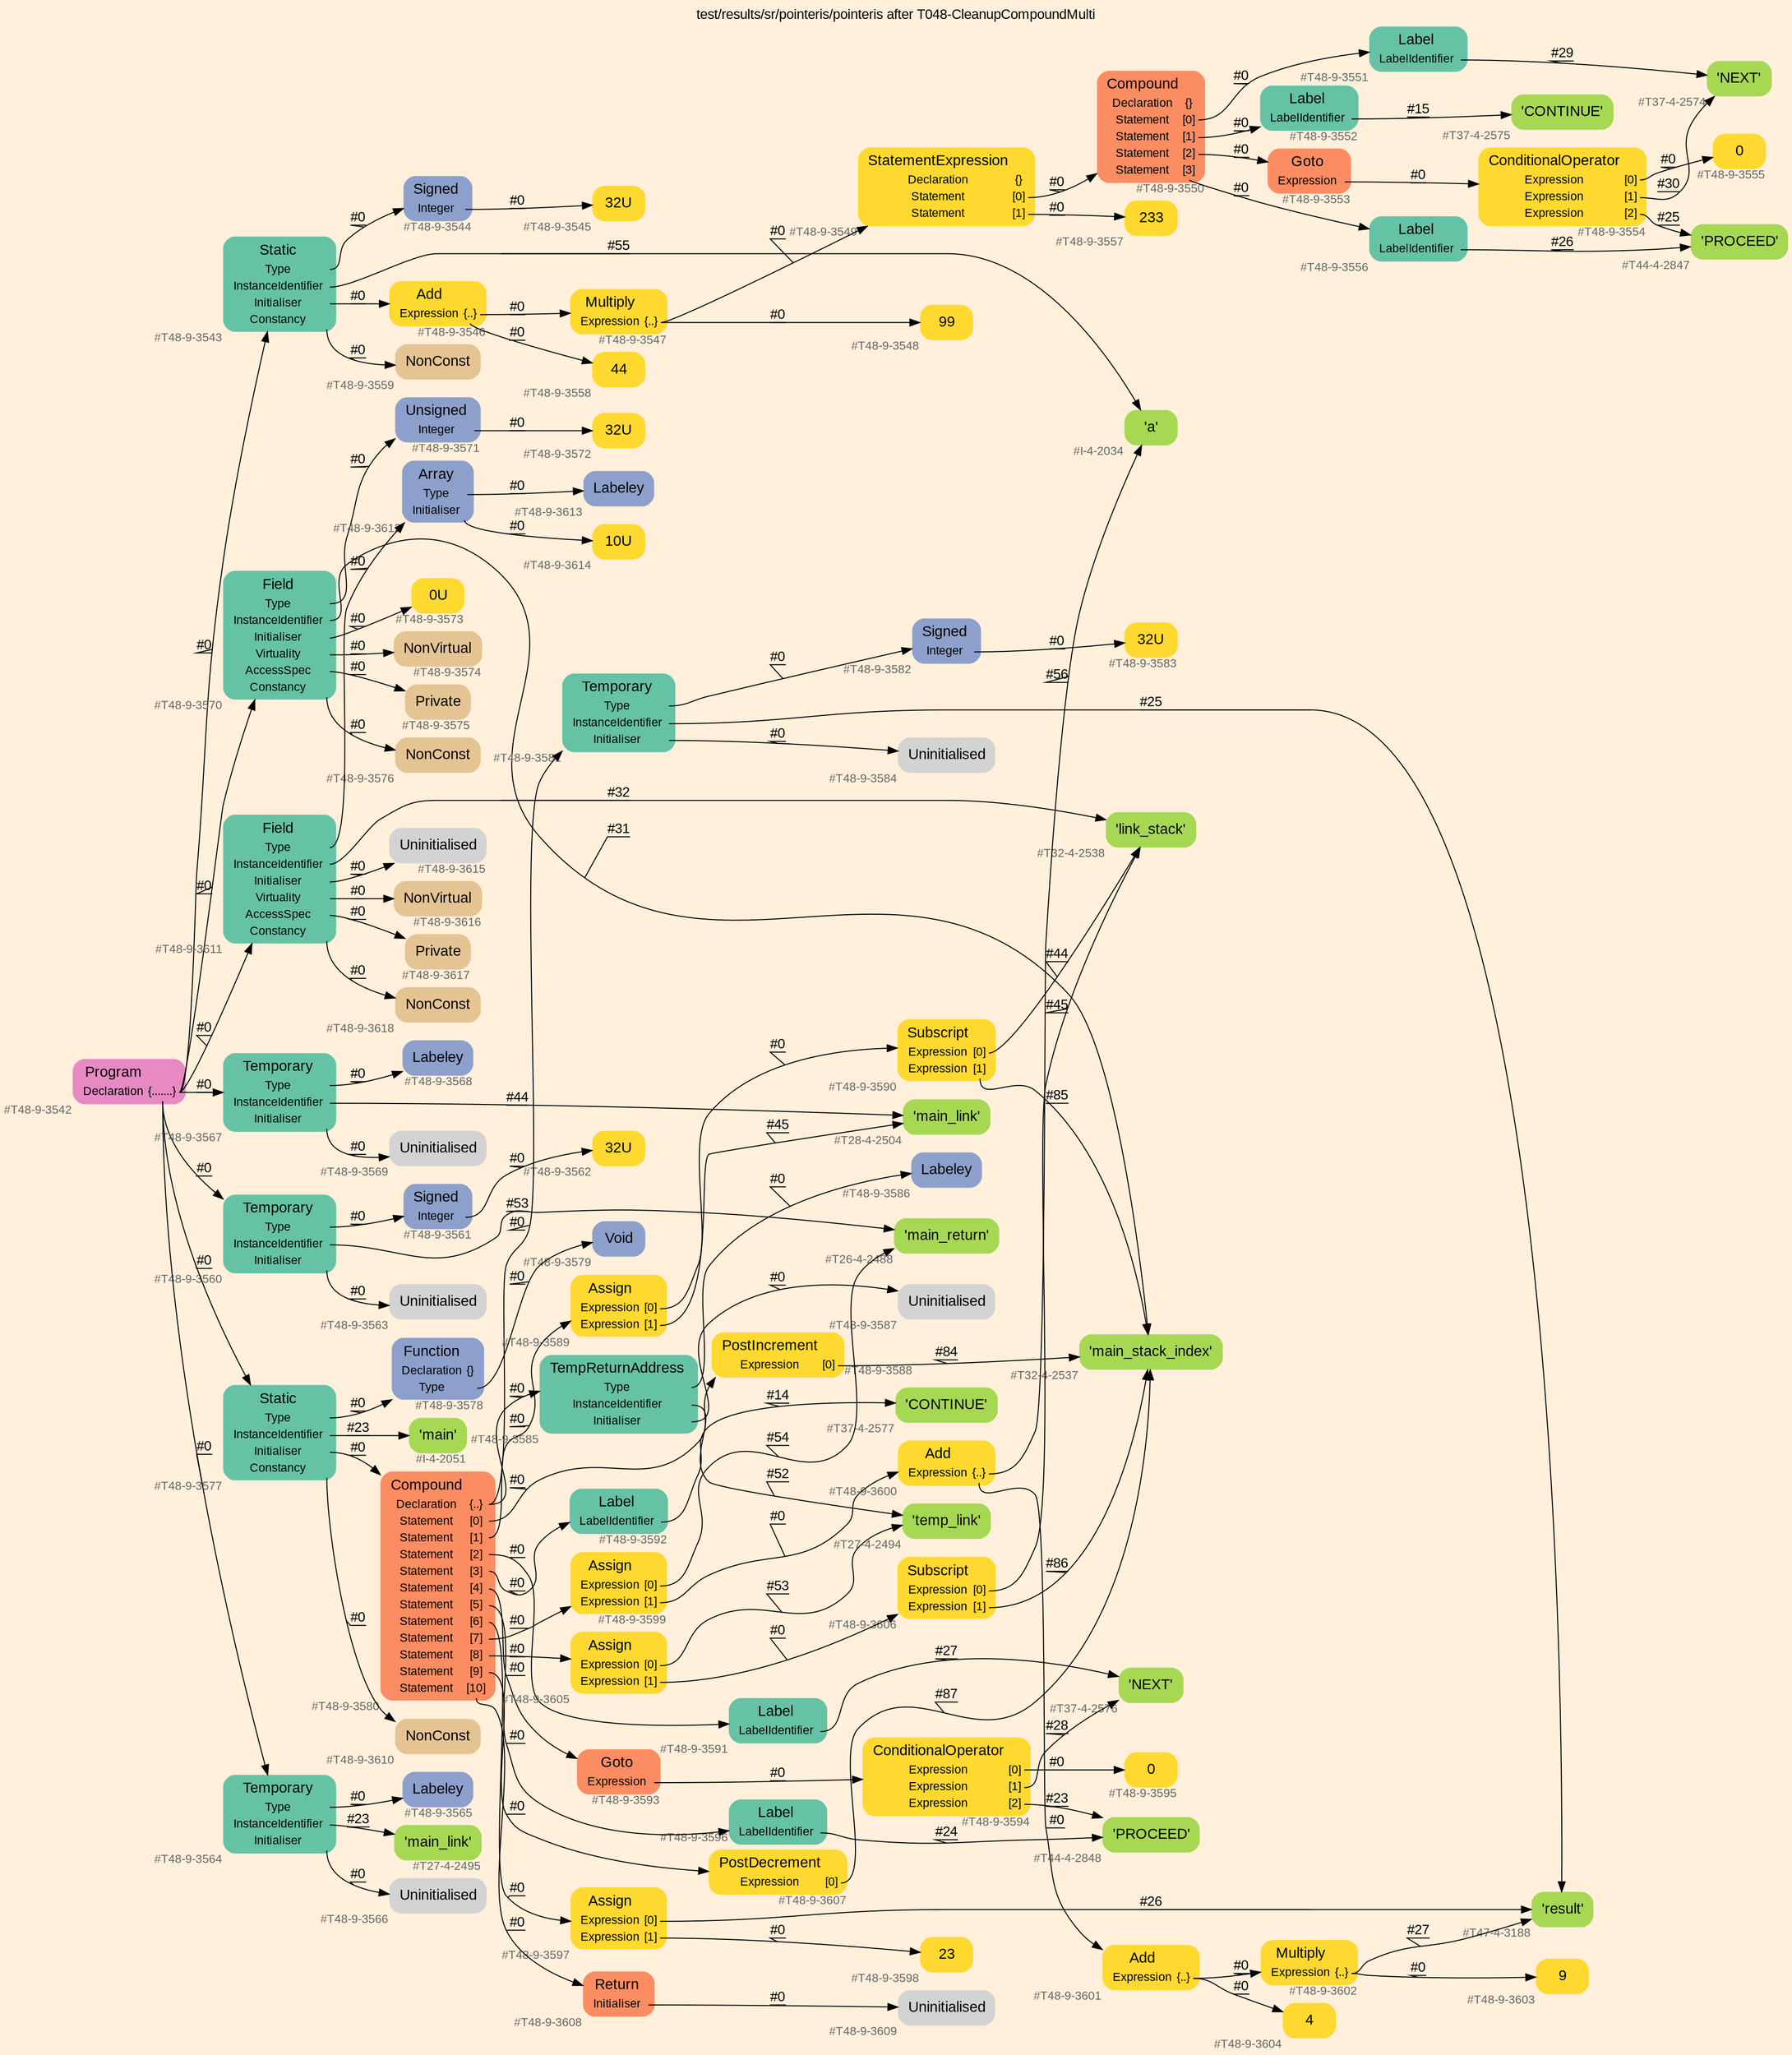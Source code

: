 digraph "test/results/sr/pointeris/pointeris after T048-CleanupCompoundMulti" {
label = "test/results/sr/pointeris/pointeris after T048-CleanupCompoundMulti"
labelloc = t
graph [
    rankdir = "LR"
    ranksep = 0.3
    bgcolor = antiquewhite1
    color = black
    fontcolor = black
    fontname = "Arial"
];
node [
    fontname = "Arial"
];
edge [
    fontname = "Arial"
];

// -------------------- node figure --------------------
// -------- block #T48-9-3542 ----------
"#T48-9-3542" [
    fillcolor = "/set28/4"
    xlabel = "#T48-9-3542"
    fontsize = "12"
    fontcolor = grey40
    shape = "plaintext"
    label = <<TABLE BORDER="0" CELLBORDER="0" CELLSPACING="0">
     <TR><TD><FONT COLOR="black" POINT-SIZE="15">Program</FONT></TD></TR>
     <TR><TD><FONT COLOR="black" POINT-SIZE="12">Declaration</FONT></TD><TD PORT="port0"><FONT COLOR="black" POINT-SIZE="12">{.......}</FONT></TD></TR>
    </TABLE>>
    style = "rounded,filled"
];

// -------- block #T48-9-3543 ----------
"#T48-9-3543" [
    fillcolor = "/set28/1"
    xlabel = "#T48-9-3543"
    fontsize = "12"
    fontcolor = grey40
    shape = "plaintext"
    label = <<TABLE BORDER="0" CELLBORDER="0" CELLSPACING="0">
     <TR><TD><FONT COLOR="black" POINT-SIZE="15">Static</FONT></TD></TR>
     <TR><TD><FONT COLOR="black" POINT-SIZE="12">Type</FONT></TD><TD PORT="port0"></TD></TR>
     <TR><TD><FONT COLOR="black" POINT-SIZE="12">InstanceIdentifier</FONT></TD><TD PORT="port1"></TD></TR>
     <TR><TD><FONT COLOR="black" POINT-SIZE="12">Initialiser</FONT></TD><TD PORT="port2"></TD></TR>
     <TR><TD><FONT COLOR="black" POINT-SIZE="12">Constancy</FONT></TD><TD PORT="port3"></TD></TR>
    </TABLE>>
    style = "rounded,filled"
];

// -------- block #T48-9-3544 ----------
"#T48-9-3544" [
    fillcolor = "/set28/3"
    xlabel = "#T48-9-3544"
    fontsize = "12"
    fontcolor = grey40
    shape = "plaintext"
    label = <<TABLE BORDER="0" CELLBORDER="0" CELLSPACING="0">
     <TR><TD><FONT COLOR="black" POINT-SIZE="15">Signed</FONT></TD></TR>
     <TR><TD><FONT COLOR="black" POINT-SIZE="12">Integer</FONT></TD><TD PORT="port0"></TD></TR>
    </TABLE>>
    style = "rounded,filled"
];

// -------- block #T48-9-3545 ----------
"#T48-9-3545" [
    fillcolor = "/set28/6"
    xlabel = "#T48-9-3545"
    fontsize = "12"
    fontcolor = grey40
    shape = "plaintext"
    label = <<TABLE BORDER="0" CELLBORDER="0" CELLSPACING="0">
     <TR><TD><FONT COLOR="black" POINT-SIZE="15">32U</FONT></TD></TR>
    </TABLE>>
    style = "rounded,filled"
];

// -------- block #I-4-2034 ----------
"#I-4-2034" [
    fillcolor = "/set28/5"
    xlabel = "#I-4-2034"
    fontsize = "12"
    fontcolor = grey40
    shape = "plaintext"
    label = <<TABLE BORDER="0" CELLBORDER="0" CELLSPACING="0">
     <TR><TD><FONT COLOR="black" POINT-SIZE="15">'a'</FONT></TD></TR>
    </TABLE>>
    style = "rounded,filled"
];

// -------- block #T48-9-3546 ----------
"#T48-9-3546" [
    fillcolor = "/set28/6"
    xlabel = "#T48-9-3546"
    fontsize = "12"
    fontcolor = grey40
    shape = "plaintext"
    label = <<TABLE BORDER="0" CELLBORDER="0" CELLSPACING="0">
     <TR><TD><FONT COLOR="black" POINT-SIZE="15">Add</FONT></TD></TR>
     <TR><TD><FONT COLOR="black" POINT-SIZE="12">Expression</FONT></TD><TD PORT="port0"><FONT COLOR="black" POINT-SIZE="12">{..}</FONT></TD></TR>
    </TABLE>>
    style = "rounded,filled"
];

// -------- block #T48-9-3547 ----------
"#T48-9-3547" [
    fillcolor = "/set28/6"
    xlabel = "#T48-9-3547"
    fontsize = "12"
    fontcolor = grey40
    shape = "plaintext"
    label = <<TABLE BORDER="0" CELLBORDER="0" CELLSPACING="0">
     <TR><TD><FONT COLOR="black" POINT-SIZE="15">Multiply</FONT></TD></TR>
     <TR><TD><FONT COLOR="black" POINT-SIZE="12">Expression</FONT></TD><TD PORT="port0"><FONT COLOR="black" POINT-SIZE="12">{..}</FONT></TD></TR>
    </TABLE>>
    style = "rounded,filled"
];

// -------- block #T48-9-3548 ----------
"#T48-9-3548" [
    fillcolor = "/set28/6"
    xlabel = "#T48-9-3548"
    fontsize = "12"
    fontcolor = grey40
    shape = "plaintext"
    label = <<TABLE BORDER="0" CELLBORDER="0" CELLSPACING="0">
     <TR><TD><FONT COLOR="black" POINT-SIZE="15">99</FONT></TD></TR>
    </TABLE>>
    style = "rounded,filled"
];

// -------- block #T48-9-3549 ----------
"#T48-9-3549" [
    fillcolor = "/set28/6"
    xlabel = "#T48-9-3549"
    fontsize = "12"
    fontcolor = grey40
    shape = "plaintext"
    label = <<TABLE BORDER="0" CELLBORDER="0" CELLSPACING="0">
     <TR><TD><FONT COLOR="black" POINT-SIZE="15">StatementExpression</FONT></TD></TR>
     <TR><TD><FONT COLOR="black" POINT-SIZE="12">Declaration</FONT></TD><TD PORT="port0"><FONT COLOR="black" POINT-SIZE="12">{}</FONT></TD></TR>
     <TR><TD><FONT COLOR="black" POINT-SIZE="12">Statement</FONT></TD><TD PORT="port1"><FONT COLOR="black" POINT-SIZE="12">[0]</FONT></TD></TR>
     <TR><TD><FONT COLOR="black" POINT-SIZE="12">Statement</FONT></TD><TD PORT="port2"><FONT COLOR="black" POINT-SIZE="12">[1]</FONT></TD></TR>
    </TABLE>>
    style = "rounded,filled"
];

// -------- block #T48-9-3550 ----------
"#T48-9-3550" [
    fillcolor = "/set28/2"
    xlabel = "#T48-9-3550"
    fontsize = "12"
    fontcolor = grey40
    shape = "plaintext"
    label = <<TABLE BORDER="0" CELLBORDER="0" CELLSPACING="0">
     <TR><TD><FONT COLOR="black" POINT-SIZE="15">Compound</FONT></TD></TR>
     <TR><TD><FONT COLOR="black" POINT-SIZE="12">Declaration</FONT></TD><TD PORT="port0"><FONT COLOR="black" POINT-SIZE="12">{}</FONT></TD></TR>
     <TR><TD><FONT COLOR="black" POINT-SIZE="12">Statement</FONT></TD><TD PORT="port1"><FONT COLOR="black" POINT-SIZE="12">[0]</FONT></TD></TR>
     <TR><TD><FONT COLOR="black" POINT-SIZE="12">Statement</FONT></TD><TD PORT="port2"><FONT COLOR="black" POINT-SIZE="12">[1]</FONT></TD></TR>
     <TR><TD><FONT COLOR="black" POINT-SIZE="12">Statement</FONT></TD><TD PORT="port3"><FONT COLOR="black" POINT-SIZE="12">[2]</FONT></TD></TR>
     <TR><TD><FONT COLOR="black" POINT-SIZE="12">Statement</FONT></TD><TD PORT="port4"><FONT COLOR="black" POINT-SIZE="12">[3]</FONT></TD></TR>
    </TABLE>>
    style = "rounded,filled"
];

// -------- block #T48-9-3551 ----------
"#T48-9-3551" [
    fillcolor = "/set28/1"
    xlabel = "#T48-9-3551"
    fontsize = "12"
    fontcolor = grey40
    shape = "plaintext"
    label = <<TABLE BORDER="0" CELLBORDER="0" CELLSPACING="0">
     <TR><TD><FONT COLOR="black" POINT-SIZE="15">Label</FONT></TD></TR>
     <TR><TD><FONT COLOR="black" POINT-SIZE="12">LabelIdentifier</FONT></TD><TD PORT="port0"></TD></TR>
    </TABLE>>
    style = "rounded,filled"
];

// -------- block #T37-4-2574 ----------
"#T37-4-2574" [
    fillcolor = "/set28/5"
    xlabel = "#T37-4-2574"
    fontsize = "12"
    fontcolor = grey40
    shape = "plaintext"
    label = <<TABLE BORDER="0" CELLBORDER="0" CELLSPACING="0">
     <TR><TD><FONT COLOR="black" POINT-SIZE="15">'NEXT'</FONT></TD></TR>
    </TABLE>>
    style = "rounded,filled"
];

// -------- block #T48-9-3552 ----------
"#T48-9-3552" [
    fillcolor = "/set28/1"
    xlabel = "#T48-9-3552"
    fontsize = "12"
    fontcolor = grey40
    shape = "plaintext"
    label = <<TABLE BORDER="0" CELLBORDER="0" CELLSPACING="0">
     <TR><TD><FONT COLOR="black" POINT-SIZE="15">Label</FONT></TD></TR>
     <TR><TD><FONT COLOR="black" POINT-SIZE="12">LabelIdentifier</FONT></TD><TD PORT="port0"></TD></TR>
    </TABLE>>
    style = "rounded,filled"
];

// -------- block #T37-4-2575 ----------
"#T37-4-2575" [
    fillcolor = "/set28/5"
    xlabel = "#T37-4-2575"
    fontsize = "12"
    fontcolor = grey40
    shape = "plaintext"
    label = <<TABLE BORDER="0" CELLBORDER="0" CELLSPACING="0">
     <TR><TD><FONT COLOR="black" POINT-SIZE="15">'CONTINUE'</FONT></TD></TR>
    </TABLE>>
    style = "rounded,filled"
];

// -------- block #T48-9-3553 ----------
"#T48-9-3553" [
    fillcolor = "/set28/2"
    xlabel = "#T48-9-3553"
    fontsize = "12"
    fontcolor = grey40
    shape = "plaintext"
    label = <<TABLE BORDER="0" CELLBORDER="0" CELLSPACING="0">
     <TR><TD><FONT COLOR="black" POINT-SIZE="15">Goto</FONT></TD></TR>
     <TR><TD><FONT COLOR="black" POINT-SIZE="12">Expression</FONT></TD><TD PORT="port0"></TD></TR>
    </TABLE>>
    style = "rounded,filled"
];

// -------- block #T48-9-3554 ----------
"#T48-9-3554" [
    fillcolor = "/set28/6"
    xlabel = "#T48-9-3554"
    fontsize = "12"
    fontcolor = grey40
    shape = "plaintext"
    label = <<TABLE BORDER="0" CELLBORDER="0" CELLSPACING="0">
     <TR><TD><FONT COLOR="black" POINT-SIZE="15">ConditionalOperator</FONT></TD></TR>
     <TR><TD><FONT COLOR="black" POINT-SIZE="12">Expression</FONT></TD><TD PORT="port0"><FONT COLOR="black" POINT-SIZE="12">[0]</FONT></TD></TR>
     <TR><TD><FONT COLOR="black" POINT-SIZE="12">Expression</FONT></TD><TD PORT="port1"><FONT COLOR="black" POINT-SIZE="12">[1]</FONT></TD></TR>
     <TR><TD><FONT COLOR="black" POINT-SIZE="12">Expression</FONT></TD><TD PORT="port2"><FONT COLOR="black" POINT-SIZE="12">[2]</FONT></TD></TR>
    </TABLE>>
    style = "rounded,filled"
];

// -------- block #T48-9-3555 ----------
"#T48-9-3555" [
    fillcolor = "/set28/6"
    xlabel = "#T48-9-3555"
    fontsize = "12"
    fontcolor = grey40
    shape = "plaintext"
    label = <<TABLE BORDER="0" CELLBORDER="0" CELLSPACING="0">
     <TR><TD><FONT COLOR="black" POINT-SIZE="15">0</FONT></TD></TR>
    </TABLE>>
    style = "rounded,filled"
];

// -------- block #T44-4-2847 ----------
"#T44-4-2847" [
    fillcolor = "/set28/5"
    xlabel = "#T44-4-2847"
    fontsize = "12"
    fontcolor = grey40
    shape = "plaintext"
    label = <<TABLE BORDER="0" CELLBORDER="0" CELLSPACING="0">
     <TR><TD><FONT COLOR="black" POINT-SIZE="15">'PROCEED'</FONT></TD></TR>
    </TABLE>>
    style = "rounded,filled"
];

// -------- block #T48-9-3556 ----------
"#T48-9-3556" [
    fillcolor = "/set28/1"
    xlabel = "#T48-9-3556"
    fontsize = "12"
    fontcolor = grey40
    shape = "plaintext"
    label = <<TABLE BORDER="0" CELLBORDER="0" CELLSPACING="0">
     <TR><TD><FONT COLOR="black" POINT-SIZE="15">Label</FONT></TD></TR>
     <TR><TD><FONT COLOR="black" POINT-SIZE="12">LabelIdentifier</FONT></TD><TD PORT="port0"></TD></TR>
    </TABLE>>
    style = "rounded,filled"
];

// -------- block #T48-9-3557 ----------
"#T48-9-3557" [
    fillcolor = "/set28/6"
    xlabel = "#T48-9-3557"
    fontsize = "12"
    fontcolor = grey40
    shape = "plaintext"
    label = <<TABLE BORDER="0" CELLBORDER="0" CELLSPACING="0">
     <TR><TD><FONT COLOR="black" POINT-SIZE="15">233</FONT></TD></TR>
    </TABLE>>
    style = "rounded,filled"
];

// -------- block #T48-9-3558 ----------
"#T48-9-3558" [
    fillcolor = "/set28/6"
    xlabel = "#T48-9-3558"
    fontsize = "12"
    fontcolor = grey40
    shape = "plaintext"
    label = <<TABLE BORDER="0" CELLBORDER="0" CELLSPACING="0">
     <TR><TD><FONT COLOR="black" POINT-SIZE="15">44</FONT></TD></TR>
    </TABLE>>
    style = "rounded,filled"
];

// -------- block #T48-9-3559 ----------
"#T48-9-3559" [
    fillcolor = "/set28/7"
    xlabel = "#T48-9-3559"
    fontsize = "12"
    fontcolor = grey40
    shape = "plaintext"
    label = <<TABLE BORDER="0" CELLBORDER="0" CELLSPACING="0">
     <TR><TD><FONT COLOR="black" POINT-SIZE="15">NonConst</FONT></TD></TR>
    </TABLE>>
    style = "rounded,filled"
];

// -------- block #T48-9-3560 ----------
"#T48-9-3560" [
    fillcolor = "/set28/1"
    xlabel = "#T48-9-3560"
    fontsize = "12"
    fontcolor = grey40
    shape = "plaintext"
    label = <<TABLE BORDER="0" CELLBORDER="0" CELLSPACING="0">
     <TR><TD><FONT COLOR="black" POINT-SIZE="15">Temporary</FONT></TD></TR>
     <TR><TD><FONT COLOR="black" POINT-SIZE="12">Type</FONT></TD><TD PORT="port0"></TD></TR>
     <TR><TD><FONT COLOR="black" POINT-SIZE="12">InstanceIdentifier</FONT></TD><TD PORT="port1"></TD></TR>
     <TR><TD><FONT COLOR="black" POINT-SIZE="12">Initialiser</FONT></TD><TD PORT="port2"></TD></TR>
    </TABLE>>
    style = "rounded,filled"
];

// -------- block #T48-9-3561 ----------
"#T48-9-3561" [
    fillcolor = "/set28/3"
    xlabel = "#T48-9-3561"
    fontsize = "12"
    fontcolor = grey40
    shape = "plaintext"
    label = <<TABLE BORDER="0" CELLBORDER="0" CELLSPACING="0">
     <TR><TD><FONT COLOR="black" POINT-SIZE="15">Signed</FONT></TD></TR>
     <TR><TD><FONT COLOR="black" POINT-SIZE="12">Integer</FONT></TD><TD PORT="port0"></TD></TR>
    </TABLE>>
    style = "rounded,filled"
];

// -------- block #T48-9-3562 ----------
"#T48-9-3562" [
    fillcolor = "/set28/6"
    xlabel = "#T48-9-3562"
    fontsize = "12"
    fontcolor = grey40
    shape = "plaintext"
    label = <<TABLE BORDER="0" CELLBORDER="0" CELLSPACING="0">
     <TR><TD><FONT COLOR="black" POINT-SIZE="15">32U</FONT></TD></TR>
    </TABLE>>
    style = "rounded,filled"
];

// -------- block #T26-4-2488 ----------
"#T26-4-2488" [
    fillcolor = "/set28/5"
    xlabel = "#T26-4-2488"
    fontsize = "12"
    fontcolor = grey40
    shape = "plaintext"
    label = <<TABLE BORDER="0" CELLBORDER="0" CELLSPACING="0">
     <TR><TD><FONT COLOR="black" POINT-SIZE="15">'main_return'</FONT></TD></TR>
    </TABLE>>
    style = "rounded,filled"
];

// -------- block #T48-9-3563 ----------
"#T48-9-3563" [
    xlabel = "#T48-9-3563"
    fontsize = "12"
    fontcolor = grey40
    shape = "plaintext"
    label = <<TABLE BORDER="0" CELLBORDER="0" CELLSPACING="0">
     <TR><TD><FONT COLOR="black" POINT-SIZE="15">Uninitialised</FONT></TD></TR>
    </TABLE>>
    style = "rounded,filled"
];

// -------- block #T48-9-3564 ----------
"#T48-9-3564" [
    fillcolor = "/set28/1"
    xlabel = "#T48-9-3564"
    fontsize = "12"
    fontcolor = grey40
    shape = "plaintext"
    label = <<TABLE BORDER="0" CELLBORDER="0" CELLSPACING="0">
     <TR><TD><FONT COLOR="black" POINT-SIZE="15">Temporary</FONT></TD></TR>
     <TR><TD><FONT COLOR="black" POINT-SIZE="12">Type</FONT></TD><TD PORT="port0"></TD></TR>
     <TR><TD><FONT COLOR="black" POINT-SIZE="12">InstanceIdentifier</FONT></TD><TD PORT="port1"></TD></TR>
     <TR><TD><FONT COLOR="black" POINT-SIZE="12">Initialiser</FONT></TD><TD PORT="port2"></TD></TR>
    </TABLE>>
    style = "rounded,filled"
];

// -------- block #T48-9-3565 ----------
"#T48-9-3565" [
    fillcolor = "/set28/3"
    xlabel = "#T48-9-3565"
    fontsize = "12"
    fontcolor = grey40
    shape = "plaintext"
    label = <<TABLE BORDER="0" CELLBORDER="0" CELLSPACING="0">
     <TR><TD><FONT COLOR="black" POINT-SIZE="15">Labeley</FONT></TD></TR>
    </TABLE>>
    style = "rounded,filled"
];

// -------- block #T27-4-2495 ----------
"#T27-4-2495" [
    fillcolor = "/set28/5"
    xlabel = "#T27-4-2495"
    fontsize = "12"
    fontcolor = grey40
    shape = "plaintext"
    label = <<TABLE BORDER="0" CELLBORDER="0" CELLSPACING="0">
     <TR><TD><FONT COLOR="black" POINT-SIZE="15">'main_link'</FONT></TD></TR>
    </TABLE>>
    style = "rounded,filled"
];

// -------- block #T48-9-3566 ----------
"#T48-9-3566" [
    xlabel = "#T48-9-3566"
    fontsize = "12"
    fontcolor = grey40
    shape = "plaintext"
    label = <<TABLE BORDER="0" CELLBORDER="0" CELLSPACING="0">
     <TR><TD><FONT COLOR="black" POINT-SIZE="15">Uninitialised</FONT></TD></TR>
    </TABLE>>
    style = "rounded,filled"
];

// -------- block #T48-9-3567 ----------
"#T48-9-3567" [
    fillcolor = "/set28/1"
    xlabel = "#T48-9-3567"
    fontsize = "12"
    fontcolor = grey40
    shape = "plaintext"
    label = <<TABLE BORDER="0" CELLBORDER="0" CELLSPACING="0">
     <TR><TD><FONT COLOR="black" POINT-SIZE="15">Temporary</FONT></TD></TR>
     <TR><TD><FONT COLOR="black" POINT-SIZE="12">Type</FONT></TD><TD PORT="port0"></TD></TR>
     <TR><TD><FONT COLOR="black" POINT-SIZE="12">InstanceIdentifier</FONT></TD><TD PORT="port1"></TD></TR>
     <TR><TD><FONT COLOR="black" POINT-SIZE="12">Initialiser</FONT></TD><TD PORT="port2"></TD></TR>
    </TABLE>>
    style = "rounded,filled"
];

// -------- block #T48-9-3568 ----------
"#T48-9-3568" [
    fillcolor = "/set28/3"
    xlabel = "#T48-9-3568"
    fontsize = "12"
    fontcolor = grey40
    shape = "plaintext"
    label = <<TABLE BORDER="0" CELLBORDER="0" CELLSPACING="0">
     <TR><TD><FONT COLOR="black" POINT-SIZE="15">Labeley</FONT></TD></TR>
    </TABLE>>
    style = "rounded,filled"
];

// -------- block #T28-4-2504 ----------
"#T28-4-2504" [
    fillcolor = "/set28/5"
    xlabel = "#T28-4-2504"
    fontsize = "12"
    fontcolor = grey40
    shape = "plaintext"
    label = <<TABLE BORDER="0" CELLBORDER="0" CELLSPACING="0">
     <TR><TD><FONT COLOR="black" POINT-SIZE="15">'main_link'</FONT></TD></TR>
    </TABLE>>
    style = "rounded,filled"
];

// -------- block #T48-9-3569 ----------
"#T48-9-3569" [
    xlabel = "#T48-9-3569"
    fontsize = "12"
    fontcolor = grey40
    shape = "plaintext"
    label = <<TABLE BORDER="0" CELLBORDER="0" CELLSPACING="0">
     <TR><TD><FONT COLOR="black" POINT-SIZE="15">Uninitialised</FONT></TD></TR>
    </TABLE>>
    style = "rounded,filled"
];

// -------- block #T48-9-3570 ----------
"#T48-9-3570" [
    fillcolor = "/set28/1"
    xlabel = "#T48-9-3570"
    fontsize = "12"
    fontcolor = grey40
    shape = "plaintext"
    label = <<TABLE BORDER="0" CELLBORDER="0" CELLSPACING="0">
     <TR><TD><FONT COLOR="black" POINT-SIZE="15">Field</FONT></TD></TR>
     <TR><TD><FONT COLOR="black" POINT-SIZE="12">Type</FONT></TD><TD PORT="port0"></TD></TR>
     <TR><TD><FONT COLOR="black" POINT-SIZE="12">InstanceIdentifier</FONT></TD><TD PORT="port1"></TD></TR>
     <TR><TD><FONT COLOR="black" POINT-SIZE="12">Initialiser</FONT></TD><TD PORT="port2"></TD></TR>
     <TR><TD><FONT COLOR="black" POINT-SIZE="12">Virtuality</FONT></TD><TD PORT="port3"></TD></TR>
     <TR><TD><FONT COLOR="black" POINT-SIZE="12">AccessSpec</FONT></TD><TD PORT="port4"></TD></TR>
     <TR><TD><FONT COLOR="black" POINT-SIZE="12">Constancy</FONT></TD><TD PORT="port5"></TD></TR>
    </TABLE>>
    style = "rounded,filled"
];

// -------- block #T48-9-3571 ----------
"#T48-9-3571" [
    fillcolor = "/set28/3"
    xlabel = "#T48-9-3571"
    fontsize = "12"
    fontcolor = grey40
    shape = "plaintext"
    label = <<TABLE BORDER="0" CELLBORDER="0" CELLSPACING="0">
     <TR><TD><FONT COLOR="black" POINT-SIZE="15">Unsigned</FONT></TD></TR>
     <TR><TD><FONT COLOR="black" POINT-SIZE="12">Integer</FONT></TD><TD PORT="port0"></TD></TR>
    </TABLE>>
    style = "rounded,filled"
];

// -------- block #T48-9-3572 ----------
"#T48-9-3572" [
    fillcolor = "/set28/6"
    xlabel = "#T48-9-3572"
    fontsize = "12"
    fontcolor = grey40
    shape = "plaintext"
    label = <<TABLE BORDER="0" CELLBORDER="0" CELLSPACING="0">
     <TR><TD><FONT COLOR="black" POINT-SIZE="15">32U</FONT></TD></TR>
    </TABLE>>
    style = "rounded,filled"
];

// -------- block #T32-4-2537 ----------
"#T32-4-2537" [
    fillcolor = "/set28/5"
    xlabel = "#T32-4-2537"
    fontsize = "12"
    fontcolor = grey40
    shape = "plaintext"
    label = <<TABLE BORDER="0" CELLBORDER="0" CELLSPACING="0">
     <TR><TD><FONT COLOR="black" POINT-SIZE="15">'main_stack_index'</FONT></TD></TR>
    </TABLE>>
    style = "rounded,filled"
];

// -------- block #T48-9-3573 ----------
"#T48-9-3573" [
    fillcolor = "/set28/6"
    xlabel = "#T48-9-3573"
    fontsize = "12"
    fontcolor = grey40
    shape = "plaintext"
    label = <<TABLE BORDER="0" CELLBORDER="0" CELLSPACING="0">
     <TR><TD><FONT COLOR="black" POINT-SIZE="15">0U</FONT></TD></TR>
    </TABLE>>
    style = "rounded,filled"
];

// -------- block #T48-9-3574 ----------
"#T48-9-3574" [
    fillcolor = "/set28/7"
    xlabel = "#T48-9-3574"
    fontsize = "12"
    fontcolor = grey40
    shape = "plaintext"
    label = <<TABLE BORDER="0" CELLBORDER="0" CELLSPACING="0">
     <TR><TD><FONT COLOR="black" POINT-SIZE="15">NonVirtual</FONT></TD></TR>
    </TABLE>>
    style = "rounded,filled"
];

// -------- block #T48-9-3575 ----------
"#T48-9-3575" [
    fillcolor = "/set28/7"
    xlabel = "#T48-9-3575"
    fontsize = "12"
    fontcolor = grey40
    shape = "plaintext"
    label = <<TABLE BORDER="0" CELLBORDER="0" CELLSPACING="0">
     <TR><TD><FONT COLOR="black" POINT-SIZE="15">Private</FONT></TD></TR>
    </TABLE>>
    style = "rounded,filled"
];

// -------- block #T48-9-3576 ----------
"#T48-9-3576" [
    fillcolor = "/set28/7"
    xlabel = "#T48-9-3576"
    fontsize = "12"
    fontcolor = grey40
    shape = "plaintext"
    label = <<TABLE BORDER="0" CELLBORDER="0" CELLSPACING="0">
     <TR><TD><FONT COLOR="black" POINT-SIZE="15">NonConst</FONT></TD></TR>
    </TABLE>>
    style = "rounded,filled"
];

// -------- block #T48-9-3577 ----------
"#T48-9-3577" [
    fillcolor = "/set28/1"
    xlabel = "#T48-9-3577"
    fontsize = "12"
    fontcolor = grey40
    shape = "plaintext"
    label = <<TABLE BORDER="0" CELLBORDER="0" CELLSPACING="0">
     <TR><TD><FONT COLOR="black" POINT-SIZE="15">Static</FONT></TD></TR>
     <TR><TD><FONT COLOR="black" POINT-SIZE="12">Type</FONT></TD><TD PORT="port0"></TD></TR>
     <TR><TD><FONT COLOR="black" POINT-SIZE="12">InstanceIdentifier</FONT></TD><TD PORT="port1"></TD></TR>
     <TR><TD><FONT COLOR="black" POINT-SIZE="12">Initialiser</FONT></TD><TD PORT="port2"></TD></TR>
     <TR><TD><FONT COLOR="black" POINT-SIZE="12">Constancy</FONT></TD><TD PORT="port3"></TD></TR>
    </TABLE>>
    style = "rounded,filled"
];

// -------- block #T48-9-3578 ----------
"#T48-9-3578" [
    fillcolor = "/set28/3"
    xlabel = "#T48-9-3578"
    fontsize = "12"
    fontcolor = grey40
    shape = "plaintext"
    label = <<TABLE BORDER="0" CELLBORDER="0" CELLSPACING="0">
     <TR><TD><FONT COLOR="black" POINT-SIZE="15">Function</FONT></TD></TR>
     <TR><TD><FONT COLOR="black" POINT-SIZE="12">Declaration</FONT></TD><TD PORT="port0"><FONT COLOR="black" POINT-SIZE="12">{}</FONT></TD></TR>
     <TR><TD><FONT COLOR="black" POINT-SIZE="12">Type</FONT></TD><TD PORT="port1"></TD></TR>
    </TABLE>>
    style = "rounded,filled"
];

// -------- block #T48-9-3579 ----------
"#T48-9-3579" [
    fillcolor = "/set28/3"
    xlabel = "#T48-9-3579"
    fontsize = "12"
    fontcolor = grey40
    shape = "plaintext"
    label = <<TABLE BORDER="0" CELLBORDER="0" CELLSPACING="0">
     <TR><TD><FONT COLOR="black" POINT-SIZE="15">Void</FONT></TD></TR>
    </TABLE>>
    style = "rounded,filled"
];

// -------- block #I-4-2051 ----------
"#I-4-2051" [
    fillcolor = "/set28/5"
    xlabel = "#I-4-2051"
    fontsize = "12"
    fontcolor = grey40
    shape = "plaintext"
    label = <<TABLE BORDER="0" CELLBORDER="0" CELLSPACING="0">
     <TR><TD><FONT COLOR="black" POINT-SIZE="15">'main'</FONT></TD></TR>
    </TABLE>>
    style = "rounded,filled"
];

// -------- block #T48-9-3580 ----------
"#T48-9-3580" [
    fillcolor = "/set28/2"
    xlabel = "#T48-9-3580"
    fontsize = "12"
    fontcolor = grey40
    shape = "plaintext"
    label = <<TABLE BORDER="0" CELLBORDER="0" CELLSPACING="0">
     <TR><TD><FONT COLOR="black" POINT-SIZE="15">Compound</FONT></TD></TR>
     <TR><TD><FONT COLOR="black" POINT-SIZE="12">Declaration</FONT></TD><TD PORT="port0"><FONT COLOR="black" POINT-SIZE="12">{..}</FONT></TD></TR>
     <TR><TD><FONT COLOR="black" POINT-SIZE="12">Statement</FONT></TD><TD PORT="port1"><FONT COLOR="black" POINT-SIZE="12">[0]</FONT></TD></TR>
     <TR><TD><FONT COLOR="black" POINT-SIZE="12">Statement</FONT></TD><TD PORT="port2"><FONT COLOR="black" POINT-SIZE="12">[1]</FONT></TD></TR>
     <TR><TD><FONT COLOR="black" POINT-SIZE="12">Statement</FONT></TD><TD PORT="port3"><FONT COLOR="black" POINT-SIZE="12">[2]</FONT></TD></TR>
     <TR><TD><FONT COLOR="black" POINT-SIZE="12">Statement</FONT></TD><TD PORT="port4"><FONT COLOR="black" POINT-SIZE="12">[3]</FONT></TD></TR>
     <TR><TD><FONT COLOR="black" POINT-SIZE="12">Statement</FONT></TD><TD PORT="port5"><FONT COLOR="black" POINT-SIZE="12">[4]</FONT></TD></TR>
     <TR><TD><FONT COLOR="black" POINT-SIZE="12">Statement</FONT></TD><TD PORT="port6"><FONT COLOR="black" POINT-SIZE="12">[5]</FONT></TD></TR>
     <TR><TD><FONT COLOR="black" POINT-SIZE="12">Statement</FONT></TD><TD PORT="port7"><FONT COLOR="black" POINT-SIZE="12">[6]</FONT></TD></TR>
     <TR><TD><FONT COLOR="black" POINT-SIZE="12">Statement</FONT></TD><TD PORT="port8"><FONT COLOR="black" POINT-SIZE="12">[7]</FONT></TD></TR>
     <TR><TD><FONT COLOR="black" POINT-SIZE="12">Statement</FONT></TD><TD PORT="port9"><FONT COLOR="black" POINT-SIZE="12">[8]</FONT></TD></TR>
     <TR><TD><FONT COLOR="black" POINT-SIZE="12">Statement</FONT></TD><TD PORT="port10"><FONT COLOR="black" POINT-SIZE="12">[9]</FONT></TD></TR>
     <TR><TD><FONT COLOR="black" POINT-SIZE="12">Statement</FONT></TD><TD PORT="port11"><FONT COLOR="black" POINT-SIZE="12">[10]</FONT></TD></TR>
    </TABLE>>
    style = "rounded,filled"
];

// -------- block #T48-9-3581 ----------
"#T48-9-3581" [
    fillcolor = "/set28/1"
    xlabel = "#T48-9-3581"
    fontsize = "12"
    fontcolor = grey40
    shape = "plaintext"
    label = <<TABLE BORDER="0" CELLBORDER="0" CELLSPACING="0">
     <TR><TD><FONT COLOR="black" POINT-SIZE="15">Temporary</FONT></TD></TR>
     <TR><TD><FONT COLOR="black" POINT-SIZE="12">Type</FONT></TD><TD PORT="port0"></TD></TR>
     <TR><TD><FONT COLOR="black" POINT-SIZE="12">InstanceIdentifier</FONT></TD><TD PORT="port1"></TD></TR>
     <TR><TD><FONT COLOR="black" POINT-SIZE="12">Initialiser</FONT></TD><TD PORT="port2"></TD></TR>
    </TABLE>>
    style = "rounded,filled"
];

// -------- block #T48-9-3582 ----------
"#T48-9-3582" [
    fillcolor = "/set28/3"
    xlabel = "#T48-9-3582"
    fontsize = "12"
    fontcolor = grey40
    shape = "plaintext"
    label = <<TABLE BORDER="0" CELLBORDER="0" CELLSPACING="0">
     <TR><TD><FONT COLOR="black" POINT-SIZE="15">Signed</FONT></TD></TR>
     <TR><TD><FONT COLOR="black" POINT-SIZE="12">Integer</FONT></TD><TD PORT="port0"></TD></TR>
    </TABLE>>
    style = "rounded,filled"
];

// -------- block #T48-9-3583 ----------
"#T48-9-3583" [
    fillcolor = "/set28/6"
    xlabel = "#T48-9-3583"
    fontsize = "12"
    fontcolor = grey40
    shape = "plaintext"
    label = <<TABLE BORDER="0" CELLBORDER="0" CELLSPACING="0">
     <TR><TD><FONT COLOR="black" POINT-SIZE="15">32U</FONT></TD></TR>
    </TABLE>>
    style = "rounded,filled"
];

// -------- block #T47-4-3188 ----------
"#T47-4-3188" [
    fillcolor = "/set28/5"
    xlabel = "#T47-4-3188"
    fontsize = "12"
    fontcolor = grey40
    shape = "plaintext"
    label = <<TABLE BORDER="0" CELLBORDER="0" CELLSPACING="0">
     <TR><TD><FONT COLOR="black" POINT-SIZE="15">'result'</FONT></TD></TR>
    </TABLE>>
    style = "rounded,filled"
];

// -------- block #T48-9-3584 ----------
"#T48-9-3584" [
    xlabel = "#T48-9-3584"
    fontsize = "12"
    fontcolor = grey40
    shape = "plaintext"
    label = <<TABLE BORDER="0" CELLBORDER="0" CELLSPACING="0">
     <TR><TD><FONT COLOR="black" POINT-SIZE="15">Uninitialised</FONT></TD></TR>
    </TABLE>>
    style = "rounded,filled"
];

// -------- block #T48-9-3585 ----------
"#T48-9-3585" [
    fillcolor = "/set28/1"
    xlabel = "#T48-9-3585"
    fontsize = "12"
    fontcolor = grey40
    shape = "plaintext"
    label = <<TABLE BORDER="0" CELLBORDER="0" CELLSPACING="0">
     <TR><TD><FONT COLOR="black" POINT-SIZE="15">TempReturnAddress</FONT></TD></TR>
     <TR><TD><FONT COLOR="black" POINT-SIZE="12">Type</FONT></TD><TD PORT="port0"></TD></TR>
     <TR><TD><FONT COLOR="black" POINT-SIZE="12">InstanceIdentifier</FONT></TD><TD PORT="port1"></TD></TR>
     <TR><TD><FONT COLOR="black" POINT-SIZE="12">Initialiser</FONT></TD><TD PORT="port2"></TD></TR>
    </TABLE>>
    style = "rounded,filled"
];

// -------- block #T48-9-3586 ----------
"#T48-9-3586" [
    fillcolor = "/set28/3"
    xlabel = "#T48-9-3586"
    fontsize = "12"
    fontcolor = grey40
    shape = "plaintext"
    label = <<TABLE BORDER="0" CELLBORDER="0" CELLSPACING="0">
     <TR><TD><FONT COLOR="black" POINT-SIZE="15">Labeley</FONT></TD></TR>
    </TABLE>>
    style = "rounded,filled"
];

// -------- block #T27-4-2494 ----------
"#T27-4-2494" [
    fillcolor = "/set28/5"
    xlabel = "#T27-4-2494"
    fontsize = "12"
    fontcolor = grey40
    shape = "plaintext"
    label = <<TABLE BORDER="0" CELLBORDER="0" CELLSPACING="0">
     <TR><TD><FONT COLOR="black" POINT-SIZE="15">'temp_link'</FONT></TD></TR>
    </TABLE>>
    style = "rounded,filled"
];

// -------- block #T48-9-3587 ----------
"#T48-9-3587" [
    xlabel = "#T48-9-3587"
    fontsize = "12"
    fontcolor = grey40
    shape = "plaintext"
    label = <<TABLE BORDER="0" CELLBORDER="0" CELLSPACING="0">
     <TR><TD><FONT COLOR="black" POINT-SIZE="15">Uninitialised</FONT></TD></TR>
    </TABLE>>
    style = "rounded,filled"
];

// -------- block #T48-9-3588 ----------
"#T48-9-3588" [
    fillcolor = "/set28/6"
    xlabel = "#T48-9-3588"
    fontsize = "12"
    fontcolor = grey40
    shape = "plaintext"
    label = <<TABLE BORDER="0" CELLBORDER="0" CELLSPACING="0">
     <TR><TD><FONT COLOR="black" POINT-SIZE="15">PostIncrement</FONT></TD></TR>
     <TR><TD><FONT COLOR="black" POINT-SIZE="12">Expression</FONT></TD><TD PORT="port0"><FONT COLOR="black" POINT-SIZE="12">[0]</FONT></TD></TR>
    </TABLE>>
    style = "rounded,filled"
];

// -------- block #T48-9-3589 ----------
"#T48-9-3589" [
    fillcolor = "/set28/6"
    xlabel = "#T48-9-3589"
    fontsize = "12"
    fontcolor = grey40
    shape = "plaintext"
    label = <<TABLE BORDER="0" CELLBORDER="0" CELLSPACING="0">
     <TR><TD><FONT COLOR="black" POINT-SIZE="15">Assign</FONT></TD></TR>
     <TR><TD><FONT COLOR="black" POINT-SIZE="12">Expression</FONT></TD><TD PORT="port0"><FONT COLOR="black" POINT-SIZE="12">[0]</FONT></TD></TR>
     <TR><TD><FONT COLOR="black" POINT-SIZE="12">Expression</FONT></TD><TD PORT="port1"><FONT COLOR="black" POINT-SIZE="12">[1]</FONT></TD></TR>
    </TABLE>>
    style = "rounded,filled"
];

// -------- block #T48-9-3590 ----------
"#T48-9-3590" [
    fillcolor = "/set28/6"
    xlabel = "#T48-9-3590"
    fontsize = "12"
    fontcolor = grey40
    shape = "plaintext"
    label = <<TABLE BORDER="0" CELLBORDER="0" CELLSPACING="0">
     <TR><TD><FONT COLOR="black" POINT-SIZE="15">Subscript</FONT></TD></TR>
     <TR><TD><FONT COLOR="black" POINT-SIZE="12">Expression</FONT></TD><TD PORT="port0"><FONT COLOR="black" POINT-SIZE="12">[0]</FONT></TD></TR>
     <TR><TD><FONT COLOR="black" POINT-SIZE="12">Expression</FONT></TD><TD PORT="port1"><FONT COLOR="black" POINT-SIZE="12">[1]</FONT></TD></TR>
    </TABLE>>
    style = "rounded,filled"
];

// -------- block #T32-4-2538 ----------
"#T32-4-2538" [
    fillcolor = "/set28/5"
    xlabel = "#T32-4-2538"
    fontsize = "12"
    fontcolor = grey40
    shape = "plaintext"
    label = <<TABLE BORDER="0" CELLBORDER="0" CELLSPACING="0">
     <TR><TD><FONT COLOR="black" POINT-SIZE="15">'link_stack'</FONT></TD></TR>
    </TABLE>>
    style = "rounded,filled"
];

// -------- block #T48-9-3591 ----------
"#T48-9-3591" [
    fillcolor = "/set28/1"
    xlabel = "#T48-9-3591"
    fontsize = "12"
    fontcolor = grey40
    shape = "plaintext"
    label = <<TABLE BORDER="0" CELLBORDER="0" CELLSPACING="0">
     <TR><TD><FONT COLOR="black" POINT-SIZE="15">Label</FONT></TD></TR>
     <TR><TD><FONT COLOR="black" POINT-SIZE="12">LabelIdentifier</FONT></TD><TD PORT="port0"></TD></TR>
    </TABLE>>
    style = "rounded,filled"
];

// -------- block #T37-4-2576 ----------
"#T37-4-2576" [
    fillcolor = "/set28/5"
    xlabel = "#T37-4-2576"
    fontsize = "12"
    fontcolor = grey40
    shape = "plaintext"
    label = <<TABLE BORDER="0" CELLBORDER="0" CELLSPACING="0">
     <TR><TD><FONT COLOR="black" POINT-SIZE="15">'NEXT'</FONT></TD></TR>
    </TABLE>>
    style = "rounded,filled"
];

// -------- block #T48-9-3592 ----------
"#T48-9-3592" [
    fillcolor = "/set28/1"
    xlabel = "#T48-9-3592"
    fontsize = "12"
    fontcolor = grey40
    shape = "plaintext"
    label = <<TABLE BORDER="0" CELLBORDER="0" CELLSPACING="0">
     <TR><TD><FONT COLOR="black" POINT-SIZE="15">Label</FONT></TD></TR>
     <TR><TD><FONT COLOR="black" POINT-SIZE="12">LabelIdentifier</FONT></TD><TD PORT="port0"></TD></TR>
    </TABLE>>
    style = "rounded,filled"
];

// -------- block #T37-4-2577 ----------
"#T37-4-2577" [
    fillcolor = "/set28/5"
    xlabel = "#T37-4-2577"
    fontsize = "12"
    fontcolor = grey40
    shape = "plaintext"
    label = <<TABLE BORDER="0" CELLBORDER="0" CELLSPACING="0">
     <TR><TD><FONT COLOR="black" POINT-SIZE="15">'CONTINUE'</FONT></TD></TR>
    </TABLE>>
    style = "rounded,filled"
];

// -------- block #T48-9-3593 ----------
"#T48-9-3593" [
    fillcolor = "/set28/2"
    xlabel = "#T48-9-3593"
    fontsize = "12"
    fontcolor = grey40
    shape = "plaintext"
    label = <<TABLE BORDER="0" CELLBORDER="0" CELLSPACING="0">
     <TR><TD><FONT COLOR="black" POINT-SIZE="15">Goto</FONT></TD></TR>
     <TR><TD><FONT COLOR="black" POINT-SIZE="12">Expression</FONT></TD><TD PORT="port0"></TD></TR>
    </TABLE>>
    style = "rounded,filled"
];

// -------- block #T48-9-3594 ----------
"#T48-9-3594" [
    fillcolor = "/set28/6"
    xlabel = "#T48-9-3594"
    fontsize = "12"
    fontcolor = grey40
    shape = "plaintext"
    label = <<TABLE BORDER="0" CELLBORDER="0" CELLSPACING="0">
     <TR><TD><FONT COLOR="black" POINT-SIZE="15">ConditionalOperator</FONT></TD></TR>
     <TR><TD><FONT COLOR="black" POINT-SIZE="12">Expression</FONT></TD><TD PORT="port0"><FONT COLOR="black" POINT-SIZE="12">[0]</FONT></TD></TR>
     <TR><TD><FONT COLOR="black" POINT-SIZE="12">Expression</FONT></TD><TD PORT="port1"><FONT COLOR="black" POINT-SIZE="12">[1]</FONT></TD></TR>
     <TR><TD><FONT COLOR="black" POINT-SIZE="12">Expression</FONT></TD><TD PORT="port2"><FONT COLOR="black" POINT-SIZE="12">[2]</FONT></TD></TR>
    </TABLE>>
    style = "rounded,filled"
];

// -------- block #T48-9-3595 ----------
"#T48-9-3595" [
    fillcolor = "/set28/6"
    xlabel = "#T48-9-3595"
    fontsize = "12"
    fontcolor = grey40
    shape = "plaintext"
    label = <<TABLE BORDER="0" CELLBORDER="0" CELLSPACING="0">
     <TR><TD><FONT COLOR="black" POINT-SIZE="15">0</FONT></TD></TR>
    </TABLE>>
    style = "rounded,filled"
];

// -------- block #T44-4-2848 ----------
"#T44-4-2848" [
    fillcolor = "/set28/5"
    xlabel = "#T44-4-2848"
    fontsize = "12"
    fontcolor = grey40
    shape = "plaintext"
    label = <<TABLE BORDER="0" CELLBORDER="0" CELLSPACING="0">
     <TR><TD><FONT COLOR="black" POINT-SIZE="15">'PROCEED'</FONT></TD></TR>
    </TABLE>>
    style = "rounded,filled"
];

// -------- block #T48-9-3596 ----------
"#T48-9-3596" [
    fillcolor = "/set28/1"
    xlabel = "#T48-9-3596"
    fontsize = "12"
    fontcolor = grey40
    shape = "plaintext"
    label = <<TABLE BORDER="0" CELLBORDER="0" CELLSPACING="0">
     <TR><TD><FONT COLOR="black" POINT-SIZE="15">Label</FONT></TD></TR>
     <TR><TD><FONT COLOR="black" POINT-SIZE="12">LabelIdentifier</FONT></TD><TD PORT="port0"></TD></TR>
    </TABLE>>
    style = "rounded,filled"
];

// -------- block #T48-9-3597 ----------
"#T48-9-3597" [
    fillcolor = "/set28/6"
    xlabel = "#T48-9-3597"
    fontsize = "12"
    fontcolor = grey40
    shape = "plaintext"
    label = <<TABLE BORDER="0" CELLBORDER="0" CELLSPACING="0">
     <TR><TD><FONT COLOR="black" POINT-SIZE="15">Assign</FONT></TD></TR>
     <TR><TD><FONT COLOR="black" POINT-SIZE="12">Expression</FONT></TD><TD PORT="port0"><FONT COLOR="black" POINT-SIZE="12">[0]</FONT></TD></TR>
     <TR><TD><FONT COLOR="black" POINT-SIZE="12">Expression</FONT></TD><TD PORT="port1"><FONT COLOR="black" POINT-SIZE="12">[1]</FONT></TD></TR>
    </TABLE>>
    style = "rounded,filled"
];

// -------- block #T48-9-3598 ----------
"#T48-9-3598" [
    fillcolor = "/set28/6"
    xlabel = "#T48-9-3598"
    fontsize = "12"
    fontcolor = grey40
    shape = "plaintext"
    label = <<TABLE BORDER="0" CELLBORDER="0" CELLSPACING="0">
     <TR><TD><FONT COLOR="black" POINT-SIZE="15">23</FONT></TD></TR>
    </TABLE>>
    style = "rounded,filled"
];

// -------- block #T48-9-3599 ----------
"#T48-9-3599" [
    fillcolor = "/set28/6"
    xlabel = "#T48-9-3599"
    fontsize = "12"
    fontcolor = grey40
    shape = "plaintext"
    label = <<TABLE BORDER="0" CELLBORDER="0" CELLSPACING="0">
     <TR><TD><FONT COLOR="black" POINT-SIZE="15">Assign</FONT></TD></TR>
     <TR><TD><FONT COLOR="black" POINT-SIZE="12">Expression</FONT></TD><TD PORT="port0"><FONT COLOR="black" POINT-SIZE="12">[0]</FONT></TD></TR>
     <TR><TD><FONT COLOR="black" POINT-SIZE="12">Expression</FONT></TD><TD PORT="port1"><FONT COLOR="black" POINT-SIZE="12">[1]</FONT></TD></TR>
    </TABLE>>
    style = "rounded,filled"
];

// -------- block #T48-9-3600 ----------
"#T48-9-3600" [
    fillcolor = "/set28/6"
    xlabel = "#T48-9-3600"
    fontsize = "12"
    fontcolor = grey40
    shape = "plaintext"
    label = <<TABLE BORDER="0" CELLBORDER="0" CELLSPACING="0">
     <TR><TD><FONT COLOR="black" POINT-SIZE="15">Add</FONT></TD></TR>
     <TR><TD><FONT COLOR="black" POINT-SIZE="12">Expression</FONT></TD><TD PORT="port0"><FONT COLOR="black" POINT-SIZE="12">{..}</FONT></TD></TR>
    </TABLE>>
    style = "rounded,filled"
];

// -------- block #T48-9-3601 ----------
"#T48-9-3601" [
    fillcolor = "/set28/6"
    xlabel = "#T48-9-3601"
    fontsize = "12"
    fontcolor = grey40
    shape = "plaintext"
    label = <<TABLE BORDER="0" CELLBORDER="0" CELLSPACING="0">
     <TR><TD><FONT COLOR="black" POINT-SIZE="15">Add</FONT></TD></TR>
     <TR><TD><FONT COLOR="black" POINT-SIZE="12">Expression</FONT></TD><TD PORT="port0"><FONT COLOR="black" POINT-SIZE="12">{..}</FONT></TD></TR>
    </TABLE>>
    style = "rounded,filled"
];

// -------- block #T48-9-3602 ----------
"#T48-9-3602" [
    fillcolor = "/set28/6"
    xlabel = "#T48-9-3602"
    fontsize = "12"
    fontcolor = grey40
    shape = "plaintext"
    label = <<TABLE BORDER="0" CELLBORDER="0" CELLSPACING="0">
     <TR><TD><FONT COLOR="black" POINT-SIZE="15">Multiply</FONT></TD></TR>
     <TR><TD><FONT COLOR="black" POINT-SIZE="12">Expression</FONT></TD><TD PORT="port0"><FONT COLOR="black" POINT-SIZE="12">{..}</FONT></TD></TR>
    </TABLE>>
    style = "rounded,filled"
];

// -------- block #T48-9-3603 ----------
"#T48-9-3603" [
    fillcolor = "/set28/6"
    xlabel = "#T48-9-3603"
    fontsize = "12"
    fontcolor = grey40
    shape = "plaintext"
    label = <<TABLE BORDER="0" CELLBORDER="0" CELLSPACING="0">
     <TR><TD><FONT COLOR="black" POINT-SIZE="15">9</FONT></TD></TR>
    </TABLE>>
    style = "rounded,filled"
];

// -------- block #T48-9-3604 ----------
"#T48-9-3604" [
    fillcolor = "/set28/6"
    xlabel = "#T48-9-3604"
    fontsize = "12"
    fontcolor = grey40
    shape = "plaintext"
    label = <<TABLE BORDER="0" CELLBORDER="0" CELLSPACING="0">
     <TR><TD><FONT COLOR="black" POINT-SIZE="15">4</FONT></TD></TR>
    </TABLE>>
    style = "rounded,filled"
];

// -------- block #T48-9-3605 ----------
"#T48-9-3605" [
    fillcolor = "/set28/6"
    xlabel = "#T48-9-3605"
    fontsize = "12"
    fontcolor = grey40
    shape = "plaintext"
    label = <<TABLE BORDER="0" CELLBORDER="0" CELLSPACING="0">
     <TR><TD><FONT COLOR="black" POINT-SIZE="15">Assign</FONT></TD></TR>
     <TR><TD><FONT COLOR="black" POINT-SIZE="12">Expression</FONT></TD><TD PORT="port0"><FONT COLOR="black" POINT-SIZE="12">[0]</FONT></TD></TR>
     <TR><TD><FONT COLOR="black" POINT-SIZE="12">Expression</FONT></TD><TD PORT="port1"><FONT COLOR="black" POINT-SIZE="12">[1]</FONT></TD></TR>
    </TABLE>>
    style = "rounded,filled"
];

// -------- block #T48-9-3606 ----------
"#T48-9-3606" [
    fillcolor = "/set28/6"
    xlabel = "#T48-9-3606"
    fontsize = "12"
    fontcolor = grey40
    shape = "plaintext"
    label = <<TABLE BORDER="0" CELLBORDER="0" CELLSPACING="0">
     <TR><TD><FONT COLOR="black" POINT-SIZE="15">Subscript</FONT></TD></TR>
     <TR><TD><FONT COLOR="black" POINT-SIZE="12">Expression</FONT></TD><TD PORT="port0"><FONT COLOR="black" POINT-SIZE="12">[0]</FONT></TD></TR>
     <TR><TD><FONT COLOR="black" POINT-SIZE="12">Expression</FONT></TD><TD PORT="port1"><FONT COLOR="black" POINT-SIZE="12">[1]</FONT></TD></TR>
    </TABLE>>
    style = "rounded,filled"
];

// -------- block #T48-9-3607 ----------
"#T48-9-3607" [
    fillcolor = "/set28/6"
    xlabel = "#T48-9-3607"
    fontsize = "12"
    fontcolor = grey40
    shape = "plaintext"
    label = <<TABLE BORDER="0" CELLBORDER="0" CELLSPACING="0">
     <TR><TD><FONT COLOR="black" POINT-SIZE="15">PostDecrement</FONT></TD></TR>
     <TR><TD><FONT COLOR="black" POINT-SIZE="12">Expression</FONT></TD><TD PORT="port0"><FONT COLOR="black" POINT-SIZE="12">[0]</FONT></TD></TR>
    </TABLE>>
    style = "rounded,filled"
];

// -------- block #T48-9-3608 ----------
"#T48-9-3608" [
    fillcolor = "/set28/2"
    xlabel = "#T48-9-3608"
    fontsize = "12"
    fontcolor = grey40
    shape = "plaintext"
    label = <<TABLE BORDER="0" CELLBORDER="0" CELLSPACING="0">
     <TR><TD><FONT COLOR="black" POINT-SIZE="15">Return</FONT></TD></TR>
     <TR><TD><FONT COLOR="black" POINT-SIZE="12">Initialiser</FONT></TD><TD PORT="port0"></TD></TR>
    </TABLE>>
    style = "rounded,filled"
];

// -------- block #T48-9-3609 ----------
"#T48-9-3609" [
    xlabel = "#T48-9-3609"
    fontsize = "12"
    fontcolor = grey40
    shape = "plaintext"
    label = <<TABLE BORDER="0" CELLBORDER="0" CELLSPACING="0">
     <TR><TD><FONT COLOR="black" POINT-SIZE="15">Uninitialised</FONT></TD></TR>
    </TABLE>>
    style = "rounded,filled"
];

// -------- block #T48-9-3610 ----------
"#T48-9-3610" [
    fillcolor = "/set28/7"
    xlabel = "#T48-9-3610"
    fontsize = "12"
    fontcolor = grey40
    shape = "plaintext"
    label = <<TABLE BORDER="0" CELLBORDER="0" CELLSPACING="0">
     <TR><TD><FONT COLOR="black" POINT-SIZE="15">NonConst</FONT></TD></TR>
    </TABLE>>
    style = "rounded,filled"
];

// -------- block #T48-9-3611 ----------
"#T48-9-3611" [
    fillcolor = "/set28/1"
    xlabel = "#T48-9-3611"
    fontsize = "12"
    fontcolor = grey40
    shape = "plaintext"
    label = <<TABLE BORDER="0" CELLBORDER="0" CELLSPACING="0">
     <TR><TD><FONT COLOR="black" POINT-SIZE="15">Field</FONT></TD></TR>
     <TR><TD><FONT COLOR="black" POINT-SIZE="12">Type</FONT></TD><TD PORT="port0"></TD></TR>
     <TR><TD><FONT COLOR="black" POINT-SIZE="12">InstanceIdentifier</FONT></TD><TD PORT="port1"></TD></TR>
     <TR><TD><FONT COLOR="black" POINT-SIZE="12">Initialiser</FONT></TD><TD PORT="port2"></TD></TR>
     <TR><TD><FONT COLOR="black" POINT-SIZE="12">Virtuality</FONT></TD><TD PORT="port3"></TD></TR>
     <TR><TD><FONT COLOR="black" POINT-SIZE="12">AccessSpec</FONT></TD><TD PORT="port4"></TD></TR>
     <TR><TD><FONT COLOR="black" POINT-SIZE="12">Constancy</FONT></TD><TD PORT="port5"></TD></TR>
    </TABLE>>
    style = "rounded,filled"
];

// -------- block #T48-9-3612 ----------
"#T48-9-3612" [
    fillcolor = "/set28/3"
    xlabel = "#T48-9-3612"
    fontsize = "12"
    fontcolor = grey40
    shape = "plaintext"
    label = <<TABLE BORDER="0" CELLBORDER="0" CELLSPACING="0">
     <TR><TD><FONT COLOR="black" POINT-SIZE="15">Array</FONT></TD></TR>
     <TR><TD><FONT COLOR="black" POINT-SIZE="12">Type</FONT></TD><TD PORT="port0"></TD></TR>
     <TR><TD><FONT COLOR="black" POINT-SIZE="12">Initialiser</FONT></TD><TD PORT="port1"></TD></TR>
    </TABLE>>
    style = "rounded,filled"
];

// -------- block #T48-9-3613 ----------
"#T48-9-3613" [
    fillcolor = "/set28/3"
    xlabel = "#T48-9-3613"
    fontsize = "12"
    fontcolor = grey40
    shape = "plaintext"
    label = <<TABLE BORDER="0" CELLBORDER="0" CELLSPACING="0">
     <TR><TD><FONT COLOR="black" POINT-SIZE="15">Labeley</FONT></TD></TR>
    </TABLE>>
    style = "rounded,filled"
];

// -------- block #T48-9-3614 ----------
"#T48-9-3614" [
    fillcolor = "/set28/6"
    xlabel = "#T48-9-3614"
    fontsize = "12"
    fontcolor = grey40
    shape = "plaintext"
    label = <<TABLE BORDER="0" CELLBORDER="0" CELLSPACING="0">
     <TR><TD><FONT COLOR="black" POINT-SIZE="15">10U</FONT></TD></TR>
    </TABLE>>
    style = "rounded,filled"
];

// -------- block #T48-9-3615 ----------
"#T48-9-3615" [
    xlabel = "#T48-9-3615"
    fontsize = "12"
    fontcolor = grey40
    shape = "plaintext"
    label = <<TABLE BORDER="0" CELLBORDER="0" CELLSPACING="0">
     <TR><TD><FONT COLOR="black" POINT-SIZE="15">Uninitialised</FONT></TD></TR>
    </TABLE>>
    style = "rounded,filled"
];

// -------- block #T48-9-3616 ----------
"#T48-9-3616" [
    fillcolor = "/set28/7"
    xlabel = "#T48-9-3616"
    fontsize = "12"
    fontcolor = grey40
    shape = "plaintext"
    label = <<TABLE BORDER="0" CELLBORDER="0" CELLSPACING="0">
     <TR><TD><FONT COLOR="black" POINT-SIZE="15">NonVirtual</FONT></TD></TR>
    </TABLE>>
    style = "rounded,filled"
];

// -------- block #T48-9-3617 ----------
"#T48-9-3617" [
    fillcolor = "/set28/7"
    xlabel = "#T48-9-3617"
    fontsize = "12"
    fontcolor = grey40
    shape = "plaintext"
    label = <<TABLE BORDER="0" CELLBORDER="0" CELLSPACING="0">
     <TR><TD><FONT COLOR="black" POINT-SIZE="15">Private</FONT></TD></TR>
    </TABLE>>
    style = "rounded,filled"
];

// -------- block #T48-9-3618 ----------
"#T48-9-3618" [
    fillcolor = "/set28/7"
    xlabel = "#T48-9-3618"
    fontsize = "12"
    fontcolor = grey40
    shape = "plaintext"
    label = <<TABLE BORDER="0" CELLBORDER="0" CELLSPACING="0">
     <TR><TD><FONT COLOR="black" POINT-SIZE="15">NonConst</FONT></TD></TR>
    </TABLE>>
    style = "rounded,filled"
];

"#T48-9-3542":port0 -> "#T48-9-3543" [
    label = "#0"
    decorate = true
    color = black
    fontcolor = black
];

"#T48-9-3542":port0 -> "#T48-9-3560" [
    label = "#0"
    decorate = true
    color = black
    fontcolor = black
];

"#T48-9-3542":port0 -> "#T48-9-3564" [
    label = "#0"
    decorate = true
    color = black
    fontcolor = black
];

"#T48-9-3542":port0 -> "#T48-9-3567" [
    label = "#0"
    decorate = true
    color = black
    fontcolor = black
];

"#T48-9-3542":port0 -> "#T48-9-3570" [
    label = "#0"
    decorate = true
    color = black
    fontcolor = black
];

"#T48-9-3542":port0 -> "#T48-9-3577" [
    label = "#0"
    decorate = true
    color = black
    fontcolor = black
];

"#T48-9-3542":port0 -> "#T48-9-3611" [
    label = "#0"
    decorate = true
    color = black
    fontcolor = black
];

"#T48-9-3543":port0 -> "#T48-9-3544" [
    label = "#0"
    decorate = true
    color = black
    fontcolor = black
];

"#T48-9-3543":port1 -> "#I-4-2034" [
    label = "#55"
    decorate = true
    color = black
    fontcolor = black
];

"#T48-9-3543":port2 -> "#T48-9-3546" [
    label = "#0"
    decorate = true
    color = black
    fontcolor = black
];

"#T48-9-3543":port3 -> "#T48-9-3559" [
    label = "#0"
    decorate = true
    color = black
    fontcolor = black
];

"#T48-9-3544":port0 -> "#T48-9-3545" [
    label = "#0"
    decorate = true
    color = black
    fontcolor = black
];

"#T48-9-3546":port0 -> "#T48-9-3547" [
    label = "#0"
    decorate = true
    color = black
    fontcolor = black
];

"#T48-9-3546":port0 -> "#T48-9-3558" [
    label = "#0"
    decorate = true
    color = black
    fontcolor = black
];

"#T48-9-3547":port0 -> "#T48-9-3548" [
    label = "#0"
    decorate = true
    color = black
    fontcolor = black
];

"#T48-9-3547":port0 -> "#T48-9-3549" [
    label = "#0"
    decorate = true
    color = black
    fontcolor = black
];

"#T48-9-3549":port1 -> "#T48-9-3550" [
    label = "#0"
    decorate = true
    color = black
    fontcolor = black
];

"#T48-9-3549":port2 -> "#T48-9-3557" [
    label = "#0"
    decorate = true
    color = black
    fontcolor = black
];

"#T48-9-3550":port1 -> "#T48-9-3551" [
    label = "#0"
    decorate = true
    color = black
    fontcolor = black
];

"#T48-9-3550":port2 -> "#T48-9-3552" [
    label = "#0"
    decorate = true
    color = black
    fontcolor = black
];

"#T48-9-3550":port3 -> "#T48-9-3553" [
    label = "#0"
    decorate = true
    color = black
    fontcolor = black
];

"#T48-9-3550":port4 -> "#T48-9-3556" [
    label = "#0"
    decorate = true
    color = black
    fontcolor = black
];

"#T48-9-3551":port0 -> "#T37-4-2574" [
    label = "#29"
    decorate = true
    color = black
    fontcolor = black
];

"#T48-9-3552":port0 -> "#T37-4-2575" [
    label = "#15"
    decorate = true
    color = black
    fontcolor = black
];

"#T48-9-3553":port0 -> "#T48-9-3554" [
    label = "#0"
    decorate = true
    color = black
    fontcolor = black
];

"#T48-9-3554":port0 -> "#T48-9-3555" [
    label = "#0"
    decorate = true
    color = black
    fontcolor = black
];

"#T48-9-3554":port1 -> "#T37-4-2574" [
    label = "#30"
    decorate = true
    color = black
    fontcolor = black
];

"#T48-9-3554":port2 -> "#T44-4-2847" [
    label = "#25"
    decorate = true
    color = black
    fontcolor = black
];

"#T48-9-3556":port0 -> "#T44-4-2847" [
    label = "#26"
    decorate = true
    color = black
    fontcolor = black
];

"#T48-9-3560":port0 -> "#T48-9-3561" [
    label = "#0"
    decorate = true
    color = black
    fontcolor = black
];

"#T48-9-3560":port1 -> "#T26-4-2488" [
    label = "#53"
    decorate = true
    color = black
    fontcolor = black
];

"#T48-9-3560":port2 -> "#T48-9-3563" [
    label = "#0"
    decorate = true
    color = black
    fontcolor = black
];

"#T48-9-3561":port0 -> "#T48-9-3562" [
    label = "#0"
    decorate = true
    color = black
    fontcolor = black
];

"#T48-9-3564":port0 -> "#T48-9-3565" [
    label = "#0"
    decorate = true
    color = black
    fontcolor = black
];

"#T48-9-3564":port1 -> "#T27-4-2495" [
    label = "#23"
    decorate = true
    color = black
    fontcolor = black
];

"#T48-9-3564":port2 -> "#T48-9-3566" [
    label = "#0"
    decorate = true
    color = black
    fontcolor = black
];

"#T48-9-3567":port0 -> "#T48-9-3568" [
    label = "#0"
    decorate = true
    color = black
    fontcolor = black
];

"#T48-9-3567":port1 -> "#T28-4-2504" [
    label = "#44"
    decorate = true
    color = black
    fontcolor = black
];

"#T48-9-3567":port2 -> "#T48-9-3569" [
    label = "#0"
    decorate = true
    color = black
    fontcolor = black
];

"#T48-9-3570":port0 -> "#T48-9-3571" [
    label = "#0"
    decorate = true
    color = black
    fontcolor = black
];

"#T48-9-3570":port1 -> "#T32-4-2537" [
    label = "#31"
    decorate = true
    color = black
    fontcolor = black
];

"#T48-9-3570":port2 -> "#T48-9-3573" [
    label = "#0"
    decorate = true
    color = black
    fontcolor = black
];

"#T48-9-3570":port3 -> "#T48-9-3574" [
    label = "#0"
    decorate = true
    color = black
    fontcolor = black
];

"#T48-9-3570":port4 -> "#T48-9-3575" [
    label = "#0"
    decorate = true
    color = black
    fontcolor = black
];

"#T48-9-3570":port5 -> "#T48-9-3576" [
    label = "#0"
    decorate = true
    color = black
    fontcolor = black
];

"#T48-9-3571":port0 -> "#T48-9-3572" [
    label = "#0"
    decorate = true
    color = black
    fontcolor = black
];

"#T48-9-3577":port0 -> "#T48-9-3578" [
    label = "#0"
    decorate = true
    color = black
    fontcolor = black
];

"#T48-9-3577":port1 -> "#I-4-2051" [
    label = "#23"
    decorate = true
    color = black
    fontcolor = black
];

"#T48-9-3577":port2 -> "#T48-9-3580" [
    label = "#0"
    decorate = true
    color = black
    fontcolor = black
];

"#T48-9-3577":port3 -> "#T48-9-3610" [
    label = "#0"
    decorate = true
    color = black
    fontcolor = black
];

"#T48-9-3578":port1 -> "#T48-9-3579" [
    label = "#0"
    decorate = true
    color = black
    fontcolor = black
];

"#T48-9-3580":port0 -> "#T48-9-3581" [
    label = "#0"
    decorate = true
    color = black
    fontcolor = black
];

"#T48-9-3580":port0 -> "#T48-9-3585" [
    label = "#0"
    decorate = true
    color = black
    fontcolor = black
];

"#T48-9-3580":port1 -> "#T48-9-3588" [
    label = "#0"
    decorate = true
    color = black
    fontcolor = black
];

"#T48-9-3580":port2 -> "#T48-9-3589" [
    label = "#0"
    decorate = true
    color = black
    fontcolor = black
];

"#T48-9-3580":port3 -> "#T48-9-3591" [
    label = "#0"
    decorate = true
    color = black
    fontcolor = black
];

"#T48-9-3580":port4 -> "#T48-9-3592" [
    label = "#0"
    decorate = true
    color = black
    fontcolor = black
];

"#T48-9-3580":port5 -> "#T48-9-3593" [
    label = "#0"
    decorate = true
    color = black
    fontcolor = black
];

"#T48-9-3580":port6 -> "#T48-9-3596" [
    label = "#0"
    decorate = true
    color = black
    fontcolor = black
];

"#T48-9-3580":port7 -> "#T48-9-3597" [
    label = "#0"
    decorate = true
    color = black
    fontcolor = black
];

"#T48-9-3580":port8 -> "#T48-9-3599" [
    label = "#0"
    decorate = true
    color = black
    fontcolor = black
];

"#T48-9-3580":port9 -> "#T48-9-3605" [
    label = "#0"
    decorate = true
    color = black
    fontcolor = black
];

"#T48-9-3580":port10 -> "#T48-9-3607" [
    label = "#0"
    decorate = true
    color = black
    fontcolor = black
];

"#T48-9-3580":port11 -> "#T48-9-3608" [
    label = "#0"
    decorate = true
    color = black
    fontcolor = black
];

"#T48-9-3581":port0 -> "#T48-9-3582" [
    label = "#0"
    decorate = true
    color = black
    fontcolor = black
];

"#T48-9-3581":port1 -> "#T47-4-3188" [
    label = "#25"
    decorate = true
    color = black
    fontcolor = black
];

"#T48-9-3581":port2 -> "#T48-9-3584" [
    label = "#0"
    decorate = true
    color = black
    fontcolor = black
];

"#T48-9-3582":port0 -> "#T48-9-3583" [
    label = "#0"
    decorate = true
    color = black
    fontcolor = black
];

"#T48-9-3585":port0 -> "#T48-9-3586" [
    label = "#0"
    decorate = true
    color = black
    fontcolor = black
];

"#T48-9-3585":port1 -> "#T27-4-2494" [
    label = "#52"
    decorate = true
    color = black
    fontcolor = black
];

"#T48-9-3585":port2 -> "#T48-9-3587" [
    label = "#0"
    decorate = true
    color = black
    fontcolor = black
];

"#T48-9-3588":port0 -> "#T32-4-2537" [
    label = "#84"
    decorate = true
    color = black
    fontcolor = black
];

"#T48-9-3589":port0 -> "#T48-9-3590" [
    label = "#0"
    decorate = true
    color = black
    fontcolor = black
];

"#T48-9-3589":port1 -> "#T28-4-2504" [
    label = "#45"
    decorate = true
    color = black
    fontcolor = black
];

"#T48-9-3590":port0 -> "#T32-4-2538" [
    label = "#44"
    decorate = true
    color = black
    fontcolor = black
];

"#T48-9-3590":port1 -> "#T32-4-2537" [
    label = "#85"
    decorate = true
    color = black
    fontcolor = black
];

"#T48-9-3591":port0 -> "#T37-4-2576" [
    label = "#27"
    decorate = true
    color = black
    fontcolor = black
];

"#T48-9-3592":port0 -> "#T37-4-2577" [
    label = "#14"
    decorate = true
    color = black
    fontcolor = black
];

"#T48-9-3593":port0 -> "#T48-9-3594" [
    label = "#0"
    decorate = true
    color = black
    fontcolor = black
];

"#T48-9-3594":port0 -> "#T48-9-3595" [
    label = "#0"
    decorate = true
    color = black
    fontcolor = black
];

"#T48-9-3594":port1 -> "#T37-4-2576" [
    label = "#28"
    decorate = true
    color = black
    fontcolor = black
];

"#T48-9-3594":port2 -> "#T44-4-2848" [
    label = "#23"
    decorate = true
    color = black
    fontcolor = black
];

"#T48-9-3596":port0 -> "#T44-4-2848" [
    label = "#24"
    decorate = true
    color = black
    fontcolor = black
];

"#T48-9-3597":port0 -> "#T47-4-3188" [
    label = "#26"
    decorate = true
    color = black
    fontcolor = black
];

"#T48-9-3597":port1 -> "#T48-9-3598" [
    label = "#0"
    decorate = true
    color = black
    fontcolor = black
];

"#T48-9-3599":port0 -> "#T26-4-2488" [
    label = "#54"
    decorate = true
    color = black
    fontcolor = black
];

"#T48-9-3599":port1 -> "#T48-9-3600" [
    label = "#0"
    decorate = true
    color = black
    fontcolor = black
];

"#T48-9-3600":port0 -> "#T48-9-3601" [
    label = "#0"
    decorate = true
    color = black
    fontcolor = black
];

"#T48-9-3600":port0 -> "#I-4-2034" [
    label = "#56"
    decorate = true
    color = black
    fontcolor = black
];

"#T48-9-3601":port0 -> "#T48-9-3602" [
    label = "#0"
    decorate = true
    color = black
    fontcolor = black
];

"#T48-9-3601":port0 -> "#T48-9-3604" [
    label = "#0"
    decorate = true
    color = black
    fontcolor = black
];

"#T48-9-3602":port0 -> "#T48-9-3603" [
    label = "#0"
    decorate = true
    color = black
    fontcolor = black
];

"#T48-9-3602":port0 -> "#T47-4-3188" [
    label = "#27"
    decorate = true
    color = black
    fontcolor = black
];

"#T48-9-3605":port0 -> "#T27-4-2494" [
    label = "#53"
    decorate = true
    color = black
    fontcolor = black
];

"#T48-9-3605":port1 -> "#T48-9-3606" [
    label = "#0"
    decorate = true
    color = black
    fontcolor = black
];

"#T48-9-3606":port0 -> "#T32-4-2538" [
    label = "#45"
    decorate = true
    color = black
    fontcolor = black
];

"#T48-9-3606":port1 -> "#T32-4-2537" [
    label = "#86"
    decorate = true
    color = black
    fontcolor = black
];

"#T48-9-3607":port0 -> "#T32-4-2537" [
    label = "#87"
    decorate = true
    color = black
    fontcolor = black
];

"#T48-9-3608":port0 -> "#T48-9-3609" [
    label = "#0"
    decorate = true
    color = black
    fontcolor = black
];

"#T48-9-3611":port0 -> "#T48-9-3612" [
    label = "#0"
    decorate = true
    color = black
    fontcolor = black
];

"#T48-9-3611":port1 -> "#T32-4-2538" [
    label = "#32"
    decorate = true
    color = black
    fontcolor = black
];

"#T48-9-3611":port2 -> "#T48-9-3615" [
    label = "#0"
    decorate = true
    color = black
    fontcolor = black
];

"#T48-9-3611":port3 -> "#T48-9-3616" [
    label = "#0"
    decorate = true
    color = black
    fontcolor = black
];

"#T48-9-3611":port4 -> "#T48-9-3617" [
    label = "#0"
    decorate = true
    color = black
    fontcolor = black
];

"#T48-9-3611":port5 -> "#T48-9-3618" [
    label = "#0"
    decorate = true
    color = black
    fontcolor = black
];

"#T48-9-3612":port0 -> "#T48-9-3613" [
    label = "#0"
    decorate = true
    color = black
    fontcolor = black
];

"#T48-9-3612":port1 -> "#T48-9-3614" [
    label = "#0"
    decorate = true
    color = black
    fontcolor = black
];


}
